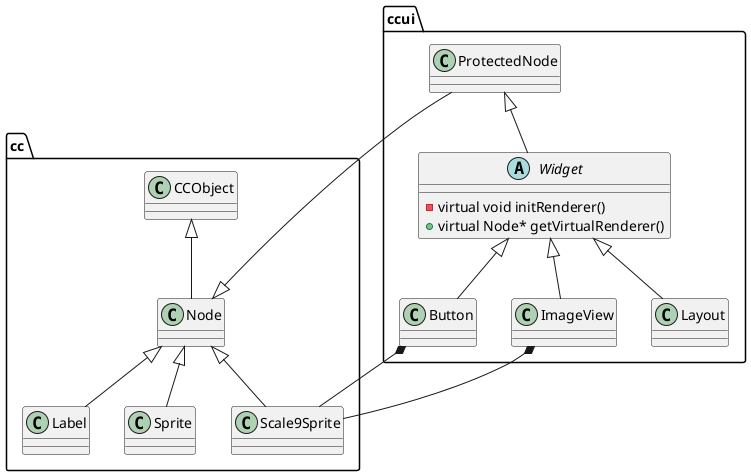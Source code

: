 @startuml
class cc.CCObject

abstract class ccui.Widget {
    - virtual void initRenderer()
    + virtual Node* getVirtualRenderer()
}


cc.Node <|-- cc.Label
cc.Node <|-- cc.Scale9Sprite
ccui.Button *-- cc.Scale9Sprite
cc.CCObject <|-- cc.Node
cc.Node <|-- cc.Sprite
ccui.ImageView *-- cc.Scale9Sprite
cc.Node <|-- ccui.ProtectedNode
ccui.ProtectedNode <|-- ccui.Widget
ccui.Widget <|-- ccui.ImageView
ccui.Widget <|-- ccui.Button
ccui.Widget <|-- ccui.Layout
@enduml